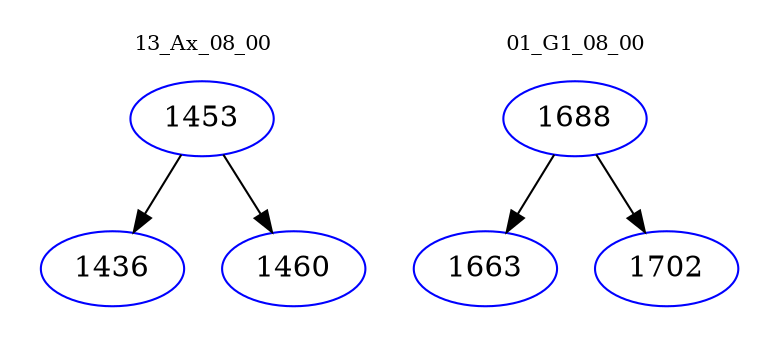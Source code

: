 digraph{
subgraph cluster_0 {
color = white
label = "13_Ax_08_00";
fontsize=10;
T0_1453 [label="1453", color="blue"]
T0_1453 -> T0_1436 [color="black"]
T0_1436 [label="1436", color="blue"]
T0_1453 -> T0_1460 [color="black"]
T0_1460 [label="1460", color="blue"]
}
subgraph cluster_1 {
color = white
label = "01_G1_08_00";
fontsize=10;
T1_1688 [label="1688", color="blue"]
T1_1688 -> T1_1663 [color="black"]
T1_1663 [label="1663", color="blue"]
T1_1688 -> T1_1702 [color="black"]
T1_1702 [label="1702", color="blue"]
}
}
